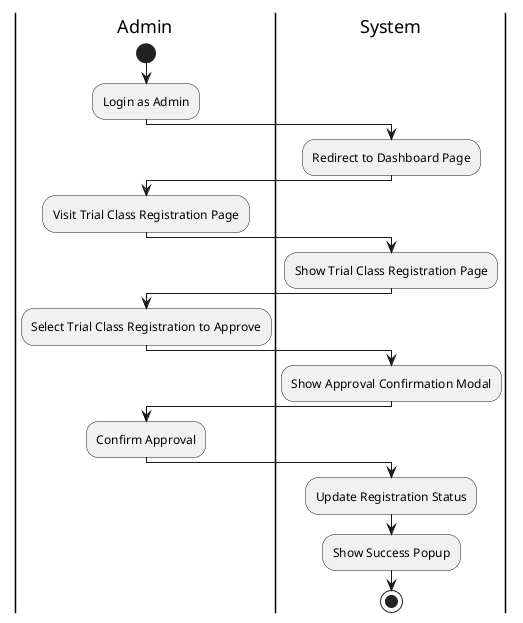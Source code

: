 @startuml ApproveTrialClassRegistration
|Admin|
start
:Login as Admin;
|System|
:Redirect to Dashboard Page;
|Admin|
:Visit Trial Class Registration Page;
|System|
:Show Trial Class Registration Page;
|Admin|
:Select Trial Class Registration to Approve;
|System|
:Show Approval Confirmation Modal;
|Admin|
:Confirm Approval;
|System|
:Update Registration Status;
:Show Success Popup;
stop
@enduml
